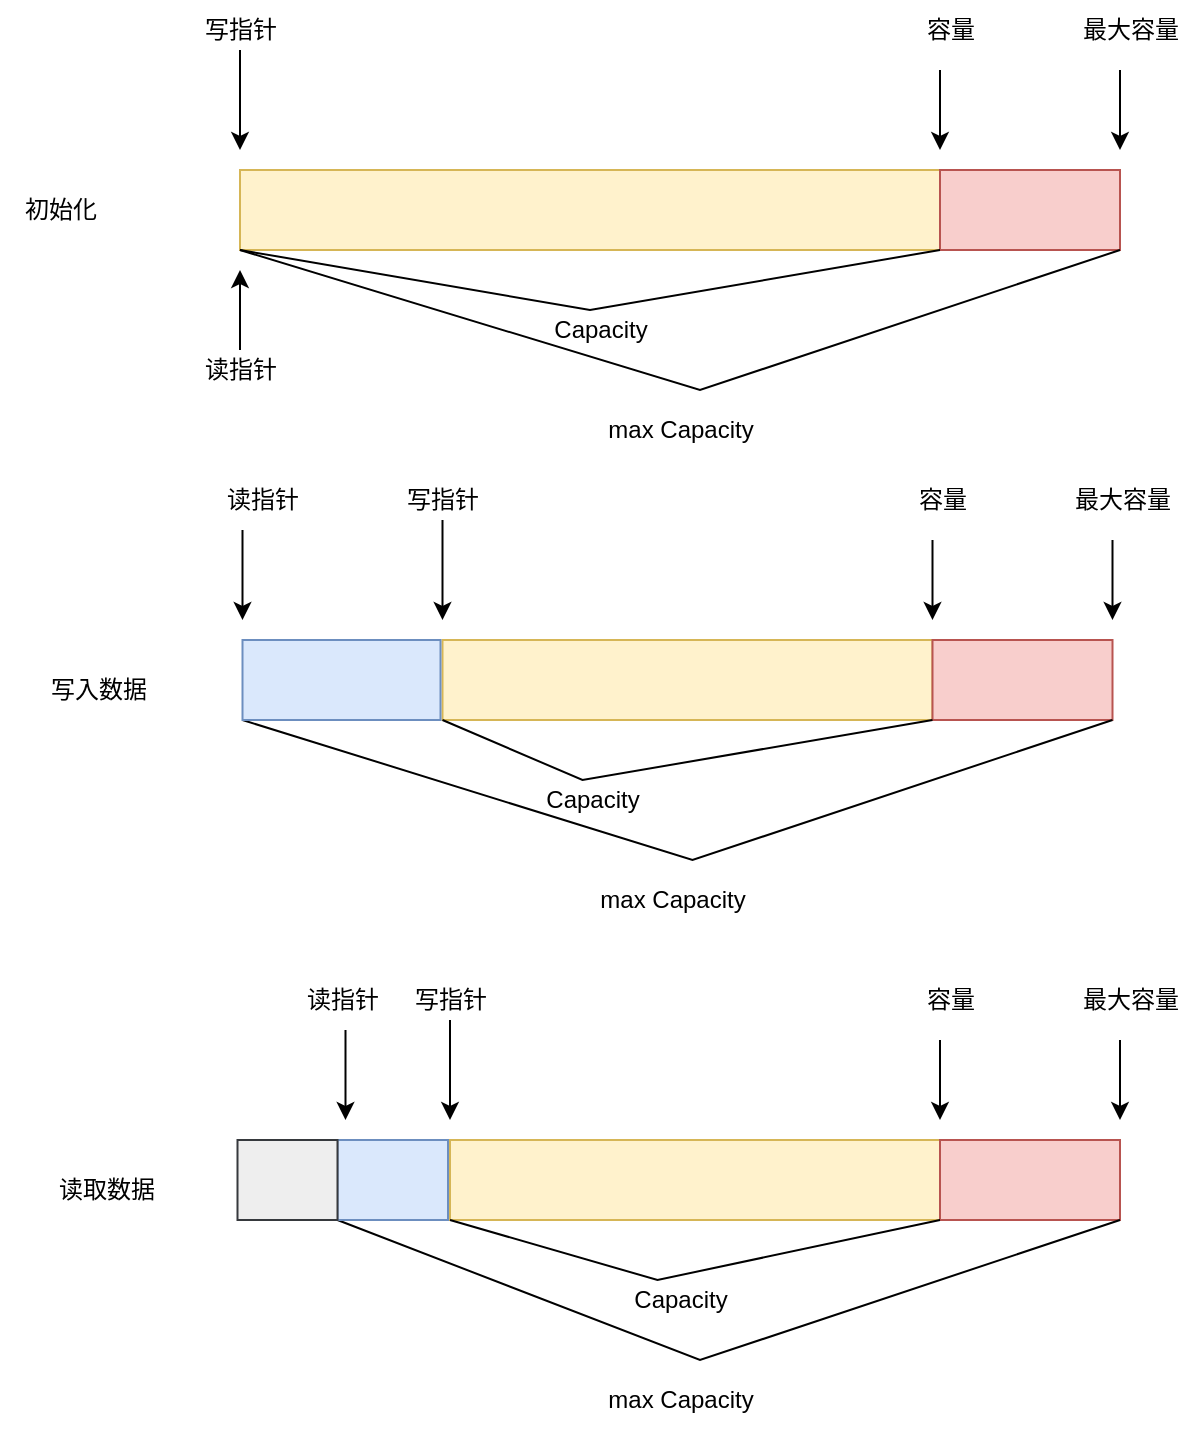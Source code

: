 <mxfile version="20.3.0" type="device"><diagram id="EVz6rhg88RKc6MkifSgK" name="第 1 页"><mxGraphModel dx="1422" dy="905" grid="1" gridSize="10" guides="1" tooltips="1" connect="1" arrows="1" fold="1" page="1" pageScale="1" pageWidth="827" pageHeight="1169" math="0" shadow="0"><root><mxCell id="0"/><mxCell id="1" parent="0"/><mxCell id="UTyWw3UwmxvJxKMUukpW-2" value="" style="rounded=0;whiteSpace=wrap;html=1;fillColor=#fff2cc;strokeColor=#d6b656;" vertex="1" parent="1"><mxGeometry x="130" y="240" width="350" height="40" as="geometry"/></mxCell><mxCell id="UTyWw3UwmxvJxKMUukpW-3" value="" style="rounded=0;whiteSpace=wrap;html=1;fillColor=#f8cecc;strokeColor=#b85450;" vertex="1" parent="1"><mxGeometry x="480" y="240" width="90" height="40" as="geometry"/></mxCell><mxCell id="UTyWw3UwmxvJxKMUukpW-6" value="" style="endArrow=classic;html=1;rounded=0;" edge="1" parent="1"><mxGeometry width="50" height="50" relative="1" as="geometry"><mxPoint x="570" y="190" as="sourcePoint"/><mxPoint x="570" y="230" as="targetPoint"/></mxGeometry></mxCell><mxCell id="UTyWw3UwmxvJxKMUukpW-7" value="最大容量" style="text;html=1;align=center;verticalAlign=middle;resizable=0;points=[];autosize=1;strokeColor=none;fillColor=none;" vertex="1" parent="1"><mxGeometry x="540" y="155" width="70" height="30" as="geometry"/></mxCell><mxCell id="UTyWw3UwmxvJxKMUukpW-8" value="" style="endArrow=classic;html=1;rounded=0;" edge="1" parent="1"><mxGeometry width="50" height="50" relative="1" as="geometry"><mxPoint x="130" y="330" as="sourcePoint"/><mxPoint x="130" y="290" as="targetPoint"/></mxGeometry></mxCell><mxCell id="UTyWw3UwmxvJxKMUukpW-9" value="读指针" style="text;html=1;align=center;verticalAlign=middle;resizable=0;points=[];autosize=1;strokeColor=none;fillColor=none;" vertex="1" parent="1"><mxGeometry x="100" y="325" width="60" height="30" as="geometry"/></mxCell><mxCell id="UTyWw3UwmxvJxKMUukpW-10" value="" style="endArrow=classic;html=1;rounded=0;" edge="1" parent="1"><mxGeometry width="50" height="50" relative="1" as="geometry"><mxPoint x="130" y="180" as="sourcePoint"/><mxPoint x="130" y="230" as="targetPoint"/></mxGeometry></mxCell><mxCell id="UTyWw3UwmxvJxKMUukpW-12" value="写指针" style="text;html=1;align=center;verticalAlign=middle;resizable=0;points=[];autosize=1;strokeColor=none;fillColor=none;" vertex="1" parent="1"><mxGeometry x="100" y="155" width="60" height="30" as="geometry"/></mxCell><mxCell id="UTyWw3UwmxvJxKMUukpW-14" value="" style="endArrow=none;html=1;rounded=0;entryX=0;entryY=1;entryDx=0;entryDy=0;exitX=0;exitY=1;exitDx=0;exitDy=0;" edge="1" parent="1" source="UTyWw3UwmxvJxKMUukpW-2" target="UTyWw3UwmxvJxKMUukpW-3"><mxGeometry width="50" height="50" relative="1" as="geometry"><mxPoint x="190" y="340" as="sourcePoint"/><mxPoint x="440" y="440" as="targetPoint"/><Array as="points"><mxPoint x="305" y="310"/></Array></mxGeometry></mxCell><mxCell id="UTyWw3UwmxvJxKMUukpW-15" value="" style="endArrow=classic;html=1;rounded=0;" edge="1" parent="1"><mxGeometry width="50" height="50" relative="1" as="geometry"><mxPoint x="480" y="190" as="sourcePoint"/><mxPoint x="480" y="230" as="targetPoint"/></mxGeometry></mxCell><mxCell id="UTyWw3UwmxvJxKMUukpW-16" value="容量" style="text;html=1;align=center;verticalAlign=middle;resizable=0;points=[];autosize=1;strokeColor=none;fillColor=none;" vertex="1" parent="1"><mxGeometry x="460" y="155" width="50" height="30" as="geometry"/></mxCell><mxCell id="UTyWw3UwmxvJxKMUukpW-17" value="Capacity" style="text;html=1;align=center;verticalAlign=middle;resizable=0;points=[];autosize=1;strokeColor=none;fillColor=none;" vertex="1" parent="1"><mxGeometry x="275" y="305" width="70" height="30" as="geometry"/></mxCell><mxCell id="UTyWw3UwmxvJxKMUukpW-19" value="" style="endArrow=none;html=1;rounded=0;entryX=1;entryY=1;entryDx=0;entryDy=0;" edge="1" parent="1" target="UTyWw3UwmxvJxKMUukpW-3"><mxGeometry width="50" height="50" relative="1" as="geometry"><mxPoint x="130" y="280" as="sourcePoint"/><mxPoint x="470" y="350" as="targetPoint"/><Array as="points"><mxPoint x="360" y="350"/></Array></mxGeometry></mxCell><mxCell id="UTyWw3UwmxvJxKMUukpW-20" value="max Capacity" style="text;html=1;align=center;verticalAlign=middle;resizable=0;points=[];autosize=1;strokeColor=none;fillColor=none;" vertex="1" parent="1"><mxGeometry x="300" y="355" width="100" height="30" as="geometry"/></mxCell><mxCell id="UTyWw3UwmxvJxKMUukpW-21" value="" style="rounded=0;whiteSpace=wrap;html=1;fillColor=#fff2cc;strokeColor=#d6b656;" vertex="1" parent="1"><mxGeometry x="231.25" y="475" width="245" height="40" as="geometry"/></mxCell><mxCell id="UTyWw3UwmxvJxKMUukpW-22" value="" style="rounded=0;whiteSpace=wrap;html=1;fillColor=#f8cecc;strokeColor=#b85450;" vertex="1" parent="1"><mxGeometry x="476.25" y="475" width="90" height="40" as="geometry"/></mxCell><mxCell id="UTyWw3UwmxvJxKMUukpW-23" value="" style="endArrow=classic;html=1;rounded=0;" edge="1" parent="1"><mxGeometry width="50" height="50" relative="1" as="geometry"><mxPoint x="566.25" y="425" as="sourcePoint"/><mxPoint x="566.25" y="465" as="targetPoint"/></mxGeometry></mxCell><mxCell id="UTyWw3UwmxvJxKMUukpW-24" value="最大容量" style="text;html=1;align=center;verticalAlign=middle;resizable=0;points=[];autosize=1;strokeColor=none;fillColor=none;" vertex="1" parent="1"><mxGeometry x="536.25" y="390" width="70" height="30" as="geometry"/></mxCell><mxCell id="UTyWw3UwmxvJxKMUukpW-25" value="" style="endArrow=classic;html=1;rounded=0;" edge="1" parent="1"><mxGeometry width="50" height="50" relative="1" as="geometry"><mxPoint x="131.25" y="420" as="sourcePoint"/><mxPoint x="131.25" y="465" as="targetPoint"/></mxGeometry></mxCell><mxCell id="UTyWw3UwmxvJxKMUukpW-26" value="读指针" style="text;html=1;align=center;verticalAlign=middle;resizable=0;points=[];autosize=1;strokeColor=none;fillColor=none;" vertex="1" parent="1"><mxGeometry x="111.25" y="390" width="60" height="30" as="geometry"/></mxCell><mxCell id="UTyWw3UwmxvJxKMUukpW-27" value="" style="endArrow=classic;html=1;rounded=0;" edge="1" parent="1"><mxGeometry width="50" height="50" relative="1" as="geometry"><mxPoint x="231.25" y="415" as="sourcePoint"/><mxPoint x="231.25" y="465" as="targetPoint"/></mxGeometry></mxCell><mxCell id="UTyWw3UwmxvJxKMUukpW-28" value="写指针" style="text;html=1;align=center;verticalAlign=middle;resizable=0;points=[];autosize=1;strokeColor=none;fillColor=none;" vertex="1" parent="1"><mxGeometry x="201.25" y="390" width="60" height="30" as="geometry"/></mxCell><mxCell id="UTyWw3UwmxvJxKMUukpW-29" value="" style="endArrow=none;html=1;rounded=0;entryX=0;entryY=1;entryDx=0;entryDy=0;exitX=0;exitY=1;exitDx=0;exitDy=0;" edge="1" parent="1" source="UTyWw3UwmxvJxKMUukpW-21" target="UTyWw3UwmxvJxKMUukpW-22"><mxGeometry width="50" height="50" relative="1" as="geometry"><mxPoint x="186.25" y="575" as="sourcePoint"/><mxPoint x="436.25" y="675" as="targetPoint"/><Array as="points"><mxPoint x="301.25" y="545"/></Array></mxGeometry></mxCell><mxCell id="UTyWw3UwmxvJxKMUukpW-30" value="" style="endArrow=classic;html=1;rounded=0;" edge="1" parent="1"><mxGeometry width="50" height="50" relative="1" as="geometry"><mxPoint x="476.25" y="425" as="sourcePoint"/><mxPoint x="476.25" y="465" as="targetPoint"/></mxGeometry></mxCell><mxCell id="UTyWw3UwmxvJxKMUukpW-31" value="容量" style="text;html=1;align=center;verticalAlign=middle;resizable=0;points=[];autosize=1;strokeColor=none;fillColor=none;" vertex="1" parent="1"><mxGeometry x="456.25" y="390" width="50" height="30" as="geometry"/></mxCell><mxCell id="UTyWw3UwmxvJxKMUukpW-32" value="Capacity" style="text;html=1;align=center;verticalAlign=middle;resizable=0;points=[];autosize=1;strokeColor=none;fillColor=none;" vertex="1" parent="1"><mxGeometry x="271.25" y="540" width="70" height="30" as="geometry"/></mxCell><mxCell id="UTyWw3UwmxvJxKMUukpW-33" value="" style="endArrow=none;html=1;rounded=0;entryX=1;entryY=1;entryDx=0;entryDy=0;exitX=0;exitY=1;exitDx=0;exitDy=0;" edge="1" parent="1" target="UTyWw3UwmxvJxKMUukpW-22" source="UTyWw3UwmxvJxKMUukpW-36"><mxGeometry width="50" height="50" relative="1" as="geometry"><mxPoint x="141.25" y="520" as="sourcePoint"/><mxPoint x="466.25" y="585" as="targetPoint"/><Array as="points"><mxPoint x="356.25" y="585"/></Array></mxGeometry></mxCell><mxCell id="UTyWw3UwmxvJxKMUukpW-34" value="max Capacity" style="text;html=1;align=center;verticalAlign=middle;resizable=0;points=[];autosize=1;strokeColor=none;fillColor=none;" vertex="1" parent="1"><mxGeometry x="296.25" y="590" width="100" height="30" as="geometry"/></mxCell><mxCell id="UTyWw3UwmxvJxKMUukpW-36" value="" style="rounded=0;whiteSpace=wrap;html=1;fillColor=#dae8fc;strokeColor=#6c8ebf;" vertex="1" parent="1"><mxGeometry x="131.25" y="475" width="99" height="40" as="geometry"/></mxCell><mxCell id="UTyWw3UwmxvJxKMUukpW-38" value="初始化" style="text;html=1;align=center;verticalAlign=middle;resizable=0;points=[];autosize=1;strokeColor=none;fillColor=none;" vertex="1" parent="1"><mxGeometry x="10" y="245" width="60" height="30" as="geometry"/></mxCell><mxCell id="UTyWw3UwmxvJxKMUukpW-39" value="写入数据" style="text;html=1;align=center;verticalAlign=middle;resizable=0;points=[];autosize=1;strokeColor=none;fillColor=none;" vertex="1" parent="1"><mxGeometry x="23.75" y="485" width="70" height="30" as="geometry"/></mxCell><mxCell id="UTyWw3UwmxvJxKMUukpW-40" value="" style="rounded=0;whiteSpace=wrap;html=1;fillColor=#fff2cc;strokeColor=#d6b656;" vertex="1" parent="1"><mxGeometry x="235" y="725" width="245" height="40" as="geometry"/></mxCell><mxCell id="UTyWw3UwmxvJxKMUukpW-41" value="" style="rounded=0;whiteSpace=wrap;html=1;fillColor=#f8cecc;strokeColor=#b85450;" vertex="1" parent="1"><mxGeometry x="480" y="725" width="90" height="40" as="geometry"/></mxCell><mxCell id="UTyWw3UwmxvJxKMUukpW-42" value="" style="endArrow=classic;html=1;rounded=0;" edge="1" parent="1"><mxGeometry width="50" height="50" relative="1" as="geometry"><mxPoint x="570" y="675" as="sourcePoint"/><mxPoint x="570" y="715" as="targetPoint"/></mxGeometry></mxCell><mxCell id="UTyWw3UwmxvJxKMUukpW-43" value="最大容量" style="text;html=1;align=center;verticalAlign=middle;resizable=0;points=[];autosize=1;strokeColor=none;fillColor=none;" vertex="1" parent="1"><mxGeometry x="540" y="640" width="70" height="30" as="geometry"/></mxCell><mxCell id="UTyWw3UwmxvJxKMUukpW-44" value="" style="endArrow=classic;html=1;rounded=0;" edge="1" parent="1"><mxGeometry width="50" height="50" relative="1" as="geometry"><mxPoint x="182.75" y="670" as="sourcePoint"/><mxPoint x="182.75" y="715" as="targetPoint"/></mxGeometry></mxCell><mxCell id="UTyWw3UwmxvJxKMUukpW-45" value="读指针" style="text;html=1;align=center;verticalAlign=middle;resizable=0;points=[];autosize=1;strokeColor=none;fillColor=none;" vertex="1" parent="1"><mxGeometry x="150.75" y="640" width="60" height="30" as="geometry"/></mxCell><mxCell id="UTyWw3UwmxvJxKMUukpW-46" value="" style="endArrow=classic;html=1;rounded=0;" edge="1" parent="1"><mxGeometry width="50" height="50" relative="1" as="geometry"><mxPoint x="235" y="665" as="sourcePoint"/><mxPoint x="235" y="715" as="targetPoint"/></mxGeometry></mxCell><mxCell id="UTyWw3UwmxvJxKMUukpW-47" value="写指针" style="text;html=1;align=center;verticalAlign=middle;resizable=0;points=[];autosize=1;strokeColor=none;fillColor=none;" vertex="1" parent="1"><mxGeometry x="205" y="640" width="60" height="30" as="geometry"/></mxCell><mxCell id="UTyWw3UwmxvJxKMUukpW-48" value="" style="endArrow=none;html=1;rounded=0;entryX=0;entryY=1;entryDx=0;entryDy=0;exitX=0;exitY=1;exitDx=0;exitDy=0;" edge="1" parent="1" source="UTyWw3UwmxvJxKMUukpW-40" target="UTyWw3UwmxvJxKMUukpW-41"><mxGeometry width="50" height="50" relative="1" as="geometry"><mxPoint x="190" y="825" as="sourcePoint"/><mxPoint x="440" y="925" as="targetPoint"/><Array as="points"><mxPoint x="338.75" y="795"/></Array></mxGeometry></mxCell><mxCell id="UTyWw3UwmxvJxKMUukpW-49" value="" style="endArrow=classic;html=1;rounded=0;" edge="1" parent="1"><mxGeometry width="50" height="50" relative="1" as="geometry"><mxPoint x="480" y="675" as="sourcePoint"/><mxPoint x="480" y="715" as="targetPoint"/></mxGeometry></mxCell><mxCell id="UTyWw3UwmxvJxKMUukpW-50" value="容量" style="text;html=1;align=center;verticalAlign=middle;resizable=0;points=[];autosize=1;strokeColor=none;fillColor=none;" vertex="1" parent="1"><mxGeometry x="460" y="640" width="50" height="30" as="geometry"/></mxCell><mxCell id="UTyWw3UwmxvJxKMUukpW-51" value="Capacity" style="text;html=1;align=center;verticalAlign=middle;resizable=0;points=[];autosize=1;strokeColor=none;fillColor=none;" vertex="1" parent="1"><mxGeometry x="315" y="790" width="70" height="30" as="geometry"/></mxCell><mxCell id="UTyWw3UwmxvJxKMUukpW-52" value="" style="endArrow=none;html=1;rounded=0;entryX=1;entryY=1;entryDx=0;entryDy=0;exitX=0;exitY=1;exitDx=0;exitDy=0;" edge="1" parent="1" source="UTyWw3UwmxvJxKMUukpW-54" target="UTyWw3UwmxvJxKMUukpW-41"><mxGeometry width="50" height="50" relative="1" as="geometry"><mxPoint x="145" y="770" as="sourcePoint"/><mxPoint x="470" y="835" as="targetPoint"/><Array as="points"><mxPoint x="360" y="835"/></Array></mxGeometry></mxCell><mxCell id="UTyWw3UwmxvJxKMUukpW-53" value="max Capacity" style="text;html=1;align=center;verticalAlign=middle;resizable=0;points=[];autosize=1;strokeColor=none;fillColor=none;" vertex="1" parent="1"><mxGeometry x="300" y="840" width="100" height="30" as="geometry"/></mxCell><mxCell id="UTyWw3UwmxvJxKMUukpW-54" value="" style="rounded=0;whiteSpace=wrap;html=1;fillColor=#dae8fc;strokeColor=#6c8ebf;" vertex="1" parent="1"><mxGeometry x="178.75" y="725" width="55.25" height="40" as="geometry"/></mxCell><mxCell id="UTyWw3UwmxvJxKMUukpW-55" value="读取数据" style="text;html=1;align=center;verticalAlign=middle;resizable=0;points=[];autosize=1;strokeColor=none;fillColor=none;" vertex="1" parent="1"><mxGeometry x="27.5" y="735" width="70" height="30" as="geometry"/></mxCell><mxCell id="UTyWw3UwmxvJxKMUukpW-56" value="" style="rounded=0;whiteSpace=wrap;html=1;fillColor=#eeeeee;strokeColor=#36393d;" vertex="1" parent="1"><mxGeometry x="128.75" y="725" width="50" height="40" as="geometry"/></mxCell></root></mxGraphModel></diagram></mxfile>
